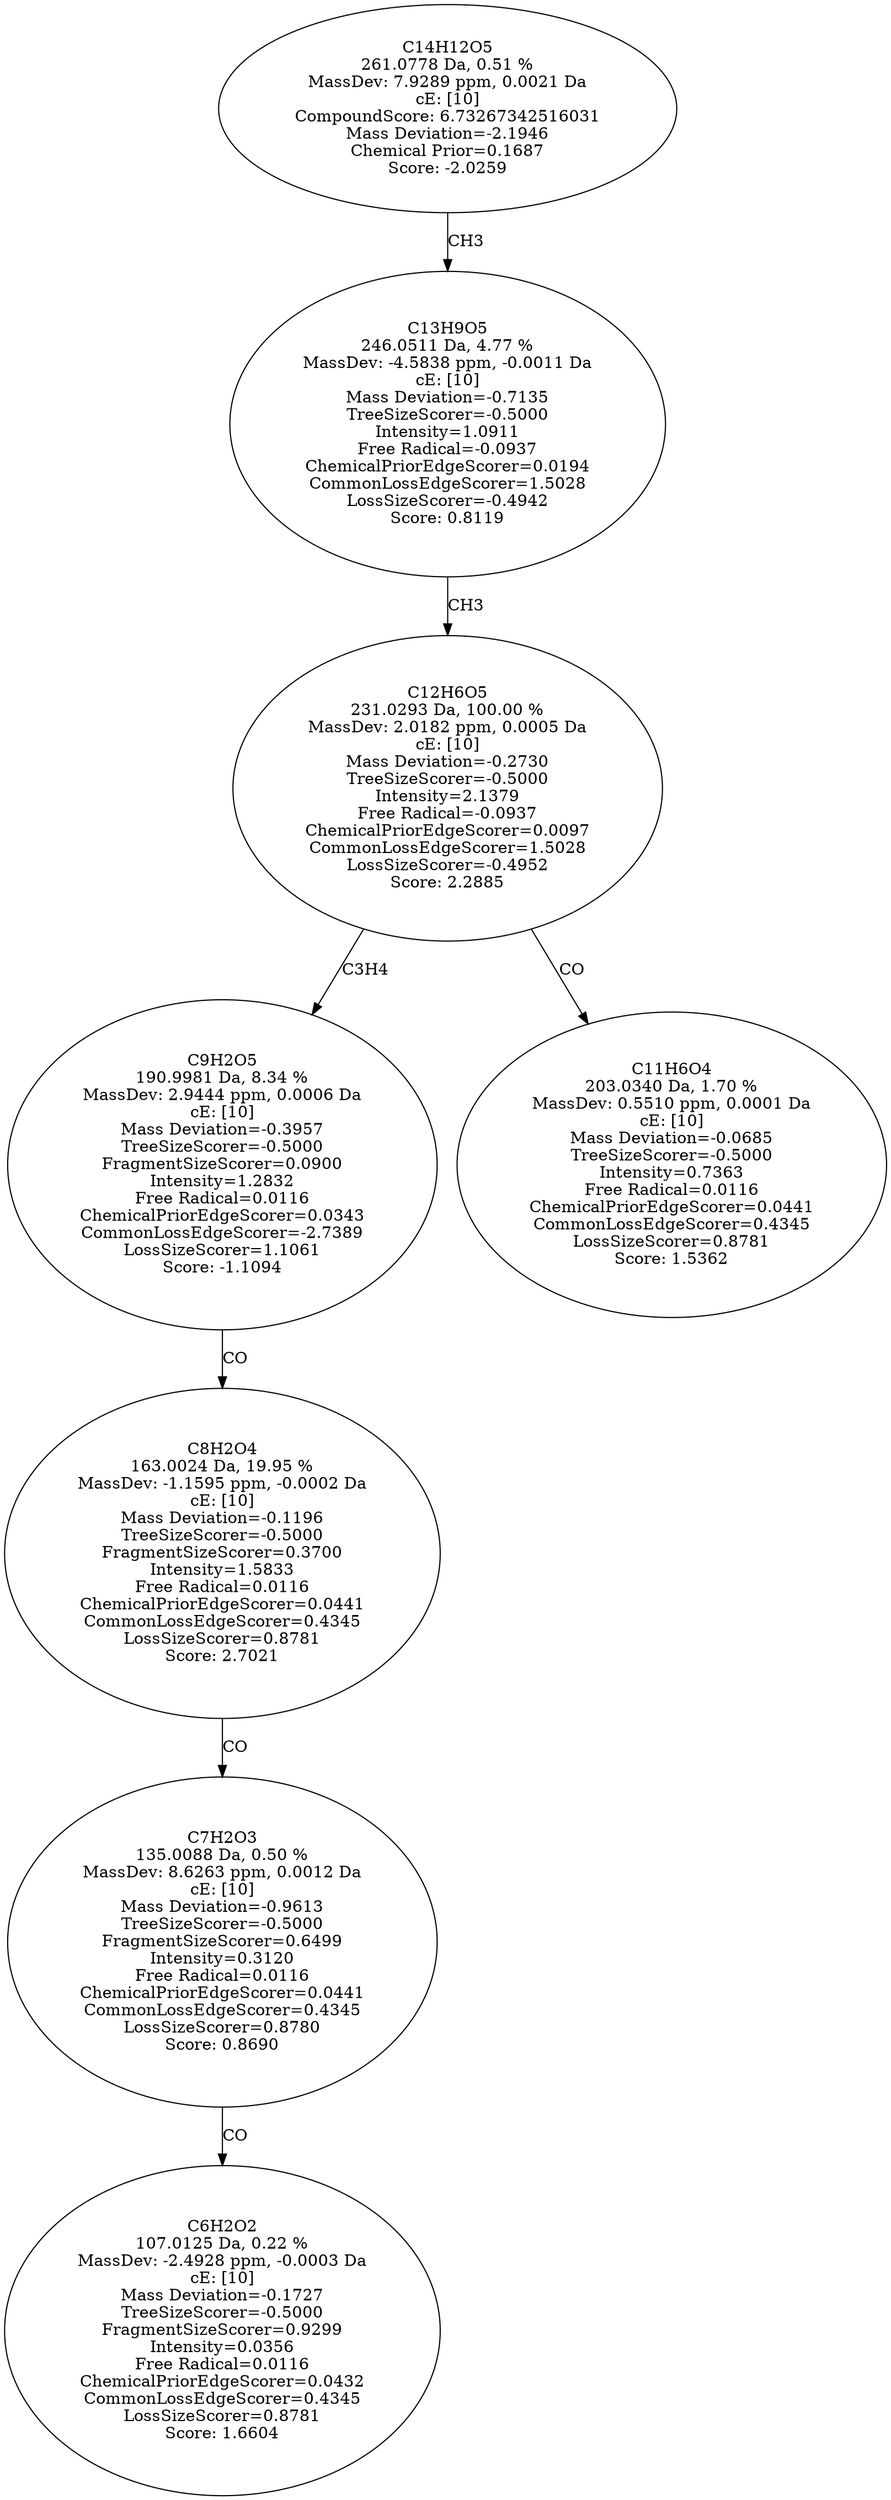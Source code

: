 strict digraph {
v1 [label="C6H2O2\n107.0125 Da, 0.22 %\nMassDev: -2.4928 ppm, -0.0003 Da\ncE: [10]\nMass Deviation=-0.1727\nTreeSizeScorer=-0.5000\nFragmentSizeScorer=0.9299\nIntensity=0.0356\nFree Radical=0.0116\nChemicalPriorEdgeScorer=0.0432\nCommonLossEdgeScorer=0.4345\nLossSizeScorer=0.8781\nScore: 1.6604"];
v2 [label="C7H2O3\n135.0088 Da, 0.50 %\nMassDev: 8.6263 ppm, 0.0012 Da\ncE: [10]\nMass Deviation=-0.9613\nTreeSizeScorer=-0.5000\nFragmentSizeScorer=0.6499\nIntensity=0.3120\nFree Radical=0.0116\nChemicalPriorEdgeScorer=0.0441\nCommonLossEdgeScorer=0.4345\nLossSizeScorer=0.8780\nScore: 0.8690"];
v3 [label="C8H2O4\n163.0024 Da, 19.95 %\nMassDev: -1.1595 ppm, -0.0002 Da\ncE: [10]\nMass Deviation=-0.1196\nTreeSizeScorer=-0.5000\nFragmentSizeScorer=0.3700\nIntensity=1.5833\nFree Radical=0.0116\nChemicalPriorEdgeScorer=0.0441\nCommonLossEdgeScorer=0.4345\nLossSizeScorer=0.8781\nScore: 2.7021"];
v4 [label="C9H2O5\n190.9981 Da, 8.34 %\nMassDev: 2.9444 ppm, 0.0006 Da\ncE: [10]\nMass Deviation=-0.3957\nTreeSizeScorer=-0.5000\nFragmentSizeScorer=0.0900\nIntensity=1.2832\nFree Radical=0.0116\nChemicalPriorEdgeScorer=0.0343\nCommonLossEdgeScorer=-2.7389\nLossSizeScorer=1.1061\nScore: -1.1094"];
v5 [label="C11H6O4\n203.0340 Da, 1.70 %\nMassDev: 0.5510 ppm, 0.0001 Da\ncE: [10]\nMass Deviation=-0.0685\nTreeSizeScorer=-0.5000\nIntensity=0.7363\nFree Radical=0.0116\nChemicalPriorEdgeScorer=0.0441\nCommonLossEdgeScorer=0.4345\nLossSizeScorer=0.8781\nScore: 1.5362"];
v6 [label="C12H6O5\n231.0293 Da, 100.00 %\nMassDev: 2.0182 ppm, 0.0005 Da\ncE: [10]\nMass Deviation=-0.2730\nTreeSizeScorer=-0.5000\nIntensity=2.1379\nFree Radical=-0.0937\nChemicalPriorEdgeScorer=0.0097\nCommonLossEdgeScorer=1.5028\nLossSizeScorer=-0.4952\nScore: 2.2885"];
v7 [label="C13H9O5\n246.0511 Da, 4.77 %\nMassDev: -4.5838 ppm, -0.0011 Da\ncE: [10]\nMass Deviation=-0.7135\nTreeSizeScorer=-0.5000\nIntensity=1.0911\nFree Radical=-0.0937\nChemicalPriorEdgeScorer=0.0194\nCommonLossEdgeScorer=1.5028\nLossSizeScorer=-0.4942\nScore: 0.8119"];
v8 [label="C14H12O5\n261.0778 Da, 0.51 %\nMassDev: 7.9289 ppm, 0.0021 Da\ncE: [10]\nCompoundScore: 6.73267342516031\nMass Deviation=-2.1946\nChemical Prior=0.1687\nScore: -2.0259"];
v2 -> v1 [label="CO"];
v3 -> v2 [label="CO"];
v4 -> v3 [label="CO"];
v6 -> v4 [label="C3H4"];
v6 -> v5 [label="CO"];
v7 -> v6 [label="CH3"];
v8 -> v7 [label="CH3"];
}